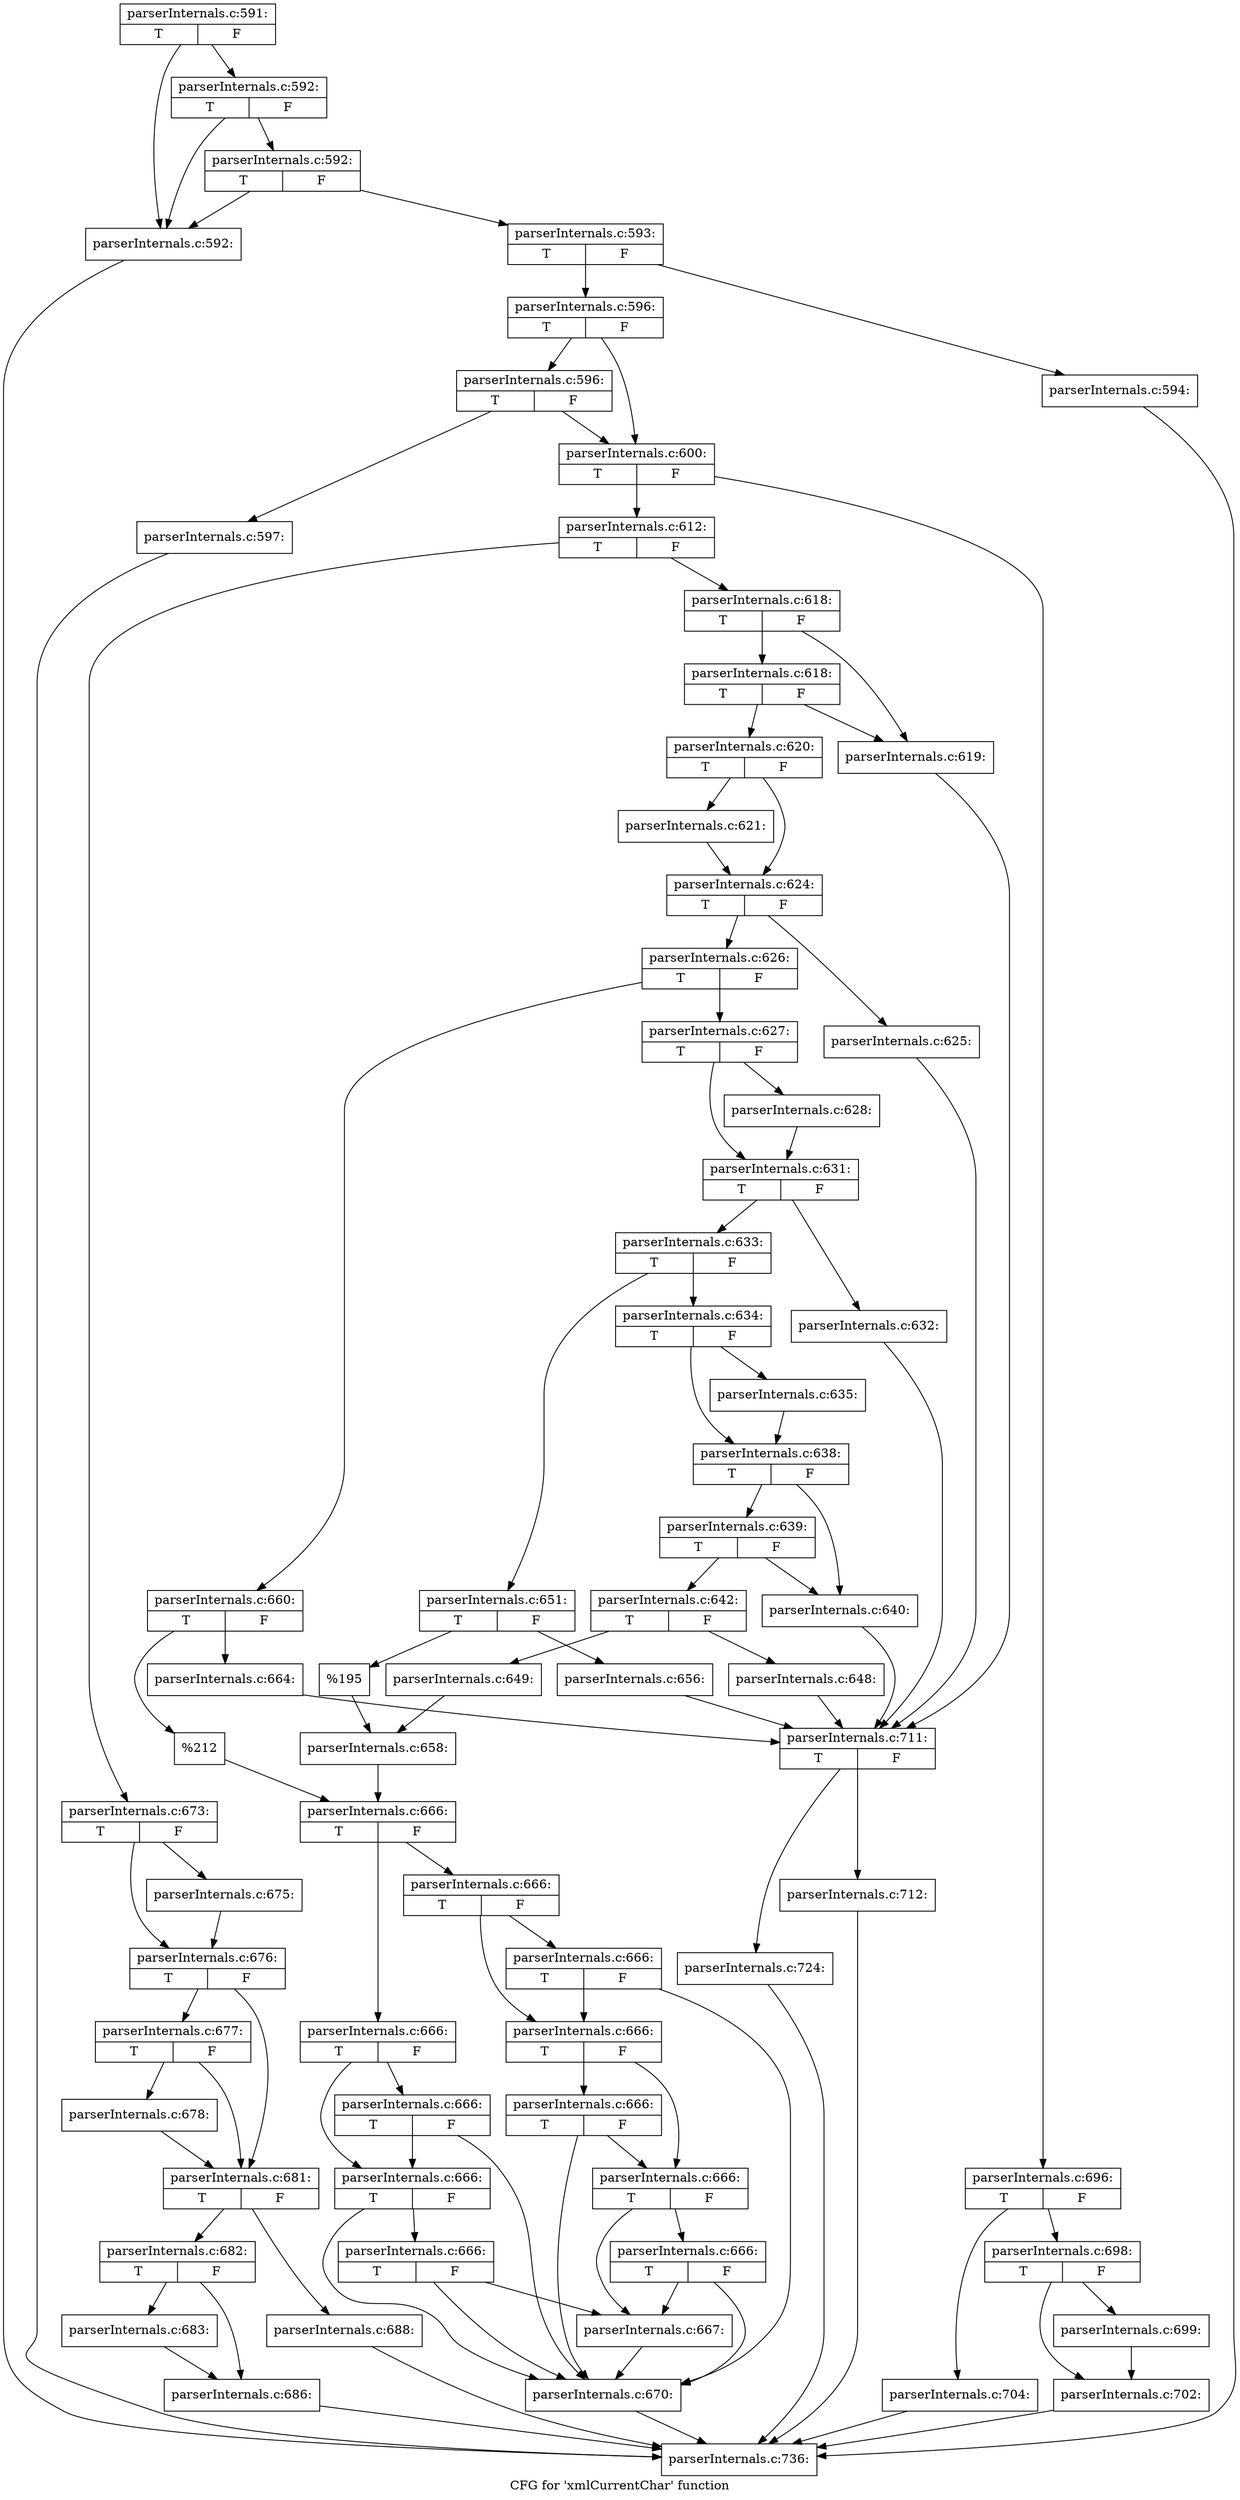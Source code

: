 digraph "CFG for 'xmlCurrentChar' function" {
	label="CFG for 'xmlCurrentChar' function";

	Node0x4e9cc60 [shape=record,label="{parserInternals.c:591:|{<s0>T|<s1>F}}"];
	Node0x4e9cc60 -> Node0x4ea2ba0;
	Node0x4e9cc60 -> Node0x4e9c830;
	Node0x4e9c830 [shape=record,label="{parserInternals.c:592:|{<s0>T|<s1>F}}"];
	Node0x4e9c830 -> Node0x4ea2ba0;
	Node0x4e9c830 -> Node0x4e9c7b0;
	Node0x4e9c7b0 [shape=record,label="{parserInternals.c:592:|{<s0>T|<s1>F}}"];
	Node0x4e9c7b0 -> Node0x4ea2ba0;
	Node0x4e9c7b0 -> Node0x4e9c760;
	Node0x4ea2ba0 [shape=record,label="{parserInternals.c:592:}"];
	Node0x4ea2ba0 -> Node0x4eb3940;
	Node0x4e9c760 [shape=record,label="{parserInternals.c:593:|{<s0>T|<s1>F}}"];
	Node0x4e9c760 -> Node0x4ec1a50;
	Node0x4e9c760 -> Node0x4ec1aa0;
	Node0x4ec1a50 [shape=record,label="{parserInternals.c:594:}"];
	Node0x4ec1a50 -> Node0x4eb3940;
	Node0x4ec1aa0 [shape=record,label="{parserInternals.c:596:|{<s0>T|<s1>F}}"];
	Node0x4ec1aa0 -> Node0x4ec2100;
	Node0x4ec1aa0 -> Node0x4ec20b0;
	Node0x4ec2100 [shape=record,label="{parserInternals.c:596:|{<s0>T|<s1>F}}"];
	Node0x4ec2100 -> Node0x4ec2060;
	Node0x4ec2100 -> Node0x4ec20b0;
	Node0x4ec2060 [shape=record,label="{parserInternals.c:597:}"];
	Node0x4ec2060 -> Node0x4eb3940;
	Node0x4ec20b0 [shape=record,label="{parserInternals.c:600:|{<s0>T|<s1>F}}"];
	Node0x4ec20b0 -> Node0x4ec3560;
	Node0x4ec20b0 -> Node0x4ec35b0;
	Node0x4ec3560 [shape=record,label="{parserInternals.c:612:|{<s0>T|<s1>F}}"];
	Node0x4ec3560 -> Node0x4ec4820;
	Node0x4ec3560 -> Node0x4ec48c0;
	Node0x4ec4820 [shape=record,label="{parserInternals.c:618:|{<s0>T|<s1>F}}"];
	Node0x4ec4820 -> Node0x4ec4d00;
	Node0x4ec4820 -> Node0x4ec4da0;
	Node0x4ec4da0 [shape=record,label="{parserInternals.c:618:|{<s0>T|<s1>F}}"];
	Node0x4ec4da0 -> Node0x4ec4d00;
	Node0x4ec4da0 -> Node0x4ec4d50;
	Node0x4ec4d00 [shape=record,label="{parserInternals.c:619:}"];
	Node0x4ec4d00 -> Node0x4ec53a0;
	Node0x4ec4d50 [shape=record,label="{parserInternals.c:620:|{<s0>T|<s1>F}}"];
	Node0x4ec4d50 -> Node0x4ec5e30;
	Node0x4ec4d50 -> Node0x4ec5e80;
	Node0x4ec5e30 [shape=record,label="{parserInternals.c:621:}"];
	Node0x4ec5e30 -> Node0x4ec5e80;
	Node0x4ec5e80 [shape=record,label="{parserInternals.c:624:|{<s0>T|<s1>F}}"];
	Node0x4ec5e80 -> Node0x4ec6ae0;
	Node0x4ec5e80 -> Node0x4ec6b30;
	Node0x4ec6ae0 [shape=record,label="{parserInternals.c:625:}"];
	Node0x4ec6ae0 -> Node0x4ec53a0;
	Node0x4ec6b30 [shape=record,label="{parserInternals.c:626:|{<s0>T|<s1>F}}"];
	Node0x4ec6b30 -> Node0x4ec7170;
	Node0x4ec6b30 -> Node0x4ec7210;
	Node0x4ec7170 [shape=record,label="{parserInternals.c:627:|{<s0>T|<s1>F}}"];
	Node0x4ec7170 -> Node0x4ec7740;
	Node0x4ec7170 -> Node0x4ec7790;
	Node0x4ec7740 [shape=record,label="{parserInternals.c:628:}"];
	Node0x4ec7740 -> Node0x4ec7790;
	Node0x4ec7790 [shape=record,label="{parserInternals.c:631:|{<s0>T|<s1>F}}"];
	Node0x4ec7790 -> Node0x4ec8390;
	Node0x4ec7790 -> Node0x4ec83e0;
	Node0x4ec8390 [shape=record,label="{parserInternals.c:632:}"];
	Node0x4ec8390 -> Node0x4ec53a0;
	Node0x4ec83e0 [shape=record,label="{parserInternals.c:633:|{<s0>T|<s1>F}}"];
	Node0x4ec83e0 -> Node0x4ec8a20;
	Node0x4ec83e0 -> Node0x4ec8ac0;
	Node0x4ec8a20 [shape=record,label="{parserInternals.c:634:|{<s0>T|<s1>F}}"];
	Node0x4ec8a20 -> Node0x4ec8ff0;
	Node0x4ec8a20 -> Node0x4ec9040;
	Node0x4ec8ff0 [shape=record,label="{parserInternals.c:635:}"];
	Node0x4ec8ff0 -> Node0x4ec9040;
	Node0x4ec9040 [shape=record,label="{parserInternals.c:638:|{<s0>T|<s1>F}}"];
	Node0x4ec9040 -> Node0x4ec9c40;
	Node0x4ec9040 -> Node0x4ec9ce0;
	Node0x4ec9ce0 [shape=record,label="{parserInternals.c:639:|{<s0>T|<s1>F}}"];
	Node0x4ec9ce0 -> Node0x4ec9c40;
	Node0x4ec9ce0 -> Node0x4ec9c90;
	Node0x4ec9c40 [shape=record,label="{parserInternals.c:640:}"];
	Node0x4ec9c40 -> Node0x4ec53a0;
	Node0x4ec9c90 [shape=record,label="{parserInternals.c:642:|{<s0>T|<s1>F}}"];
	Node0x4ec9c90 -> Node0x4ecbda0;
	Node0x4ec9c90 -> Node0x4ecbdf0;
	Node0x4ecbda0 [shape=record,label="{parserInternals.c:648:}"];
	Node0x4ecbda0 -> Node0x4ec53a0;
	Node0x4ecbdf0 [shape=record,label="{parserInternals.c:649:}"];
	Node0x4ecbdf0 -> Node0x4ec8a70;
	Node0x4ec8ac0 [shape=record,label="{parserInternals.c:651:|{<s0>T|<s1>F}}"];
	Node0x4ec8ac0 -> Node0x4ecd3c0;
	Node0x4ec8ac0 -> Node0x4ecd410;
	Node0x4ecd3c0 [shape=record,label="{parserInternals.c:656:}"];
	Node0x4ecd3c0 -> Node0x4ec53a0;
	Node0x4ecd410 [shape=record,label="{%195}"];
	Node0x4ecd410 -> Node0x4ec8a70;
	Node0x4ec8a70 [shape=record,label="{parserInternals.c:658:}"];
	Node0x4ec8a70 -> Node0x4ec71c0;
	Node0x4ec7210 [shape=record,label="{parserInternals.c:660:|{<s0>T|<s1>F}}"];
	Node0x4ec7210 -> Node0x4e9cd70;
	Node0x4ec7210 -> Node0x4e9cdc0;
	Node0x4e9cd70 [shape=record,label="{parserInternals.c:664:}"];
	Node0x4e9cd70 -> Node0x4ec53a0;
	Node0x4e9cdc0 [shape=record,label="{%212}"];
	Node0x4e9cdc0 -> Node0x4ec71c0;
	Node0x4ec71c0 [shape=record,label="{parserInternals.c:666:|{<s0>T|<s1>F}}"];
	Node0x4ec71c0 -> Node0x4ecef40;
	Node0x4ec71c0 -> Node0x4ecef90;
	Node0x4ecef40 [shape=record,label="{parserInternals.c:666:|{<s0>T|<s1>F}}"];
	Node0x4ecef40 -> Node0x4ecf280;
	Node0x4ecef40 -> Node0x4ecf230;
	Node0x4ecf280 [shape=record,label="{parserInternals.c:666:|{<s0>T|<s1>F}}"];
	Node0x4ecf280 -> Node0x4eceef0;
	Node0x4ecf280 -> Node0x4ecf230;
	Node0x4ecf230 [shape=record,label="{parserInternals.c:666:|{<s0>T|<s1>F}}"];
	Node0x4ecf230 -> Node0x4eceef0;
	Node0x4ecf230 -> Node0x4ecf1e0;
	Node0x4ecf1e0 [shape=record,label="{parserInternals.c:666:|{<s0>T|<s1>F}}"];
	Node0x4ecf1e0 -> Node0x4eceef0;
	Node0x4ecf1e0 -> Node0x4eceea0;
	Node0x4ecef90 [shape=record,label="{parserInternals.c:666:|{<s0>T|<s1>F}}"];
	Node0x4ecef90 -> Node0x4ecf970;
	Node0x4ecef90 -> Node0x4ecf920;
	Node0x4ecf970 [shape=record,label="{parserInternals.c:666:|{<s0>T|<s1>F}}"];
	Node0x4ecf970 -> Node0x4eceef0;
	Node0x4ecf970 -> Node0x4ecf920;
	Node0x4ecf920 [shape=record,label="{parserInternals.c:666:|{<s0>T|<s1>F}}"];
	Node0x4ecf920 -> Node0x4ecfca0;
	Node0x4ecf920 -> Node0x4ecf8d0;
	Node0x4ecfca0 [shape=record,label="{parserInternals.c:666:|{<s0>T|<s1>F}}"];
	Node0x4ecfca0 -> Node0x4eceef0;
	Node0x4ecfca0 -> Node0x4ecf8d0;
	Node0x4ecf8d0 [shape=record,label="{parserInternals.c:666:|{<s0>T|<s1>F}}"];
	Node0x4ecf8d0 -> Node0x4ecffd0;
	Node0x4ecf8d0 -> Node0x4eceea0;
	Node0x4ecffd0 [shape=record,label="{parserInternals.c:666:|{<s0>T|<s1>F}}"];
	Node0x4ecffd0 -> Node0x4eceef0;
	Node0x4ecffd0 -> Node0x4eceea0;
	Node0x4eceea0 [shape=record,label="{parserInternals.c:667:}"];
	Node0x4eceea0 -> Node0x4eceef0;
	Node0x4eceef0 [shape=record,label="{parserInternals.c:670:}"];
	Node0x4eceef0 -> Node0x4eb3940;
	Node0x4ec48c0 [shape=record,label="{parserInternals.c:673:|{<s0>T|<s1>F}}"];
	Node0x4ec48c0 -> Node0x4ed0ba0;
	Node0x4ec48c0 -> Node0x4ed0bf0;
	Node0x4ed0ba0 [shape=record,label="{parserInternals.c:675:}"];
	Node0x4ed0ba0 -> Node0x4ed0bf0;
	Node0x4ed0bf0 [shape=record,label="{parserInternals.c:676:|{<s0>T|<s1>F}}"];
	Node0x4ed0bf0 -> Node0x4ed1620;
	Node0x4ed0bf0 -> Node0x4ed15d0;
	Node0x4ed1620 [shape=record,label="{parserInternals.c:677:|{<s0>T|<s1>F}}"];
	Node0x4ed1620 -> Node0x4ed1580;
	Node0x4ed1620 -> Node0x4ed15d0;
	Node0x4ed1580 [shape=record,label="{parserInternals.c:678:}"];
	Node0x4ed1580 -> Node0x4ed15d0;
	Node0x4ed15d0 [shape=record,label="{parserInternals.c:681:|{<s0>T|<s1>F}}"];
	Node0x4ed15d0 -> Node0x4ed28e0;
	Node0x4ed15d0 -> Node0x4ed2930;
	Node0x4ed28e0 [shape=record,label="{parserInternals.c:682:|{<s0>T|<s1>F}}"];
	Node0x4ed28e0 -> Node0x4ed3040;
	Node0x4ed28e0 -> Node0x4ed3090;
	Node0x4ed3040 [shape=record,label="{parserInternals.c:683:}"];
	Node0x4ed3040 -> Node0x4ed3090;
	Node0x4ed3090 [shape=record,label="{parserInternals.c:686:}"];
	Node0x4ed3090 -> Node0x4eb3940;
	Node0x4ed2930 [shape=record,label="{parserInternals.c:688:}"];
	Node0x4ed2930 -> Node0x4eb3940;
	Node0x4ec35b0 [shape=record,label="{parserInternals.c:696:|{<s0>T|<s1>F}}"];
	Node0x4ec35b0 -> Node0x4ea72a0;
	Node0x4ec35b0 -> Node0x4ea72f0;
	Node0x4ea72a0 [shape=record,label="{parserInternals.c:698:|{<s0>T|<s1>F}}"];
	Node0x4ea72a0 -> Node0x4ea7a00;
	Node0x4ea72a0 -> Node0x4ea7a50;
	Node0x4ea7a00 [shape=record,label="{parserInternals.c:699:}"];
	Node0x4ea7a00 -> Node0x4ea7a50;
	Node0x4ea7a50 [shape=record,label="{parserInternals.c:702:}"];
	Node0x4ea7a50 -> Node0x4eb3940;
	Node0x4ea72f0 [shape=record,label="{parserInternals.c:704:}"];
	Node0x4ea72f0 -> Node0x4eb3940;
	Node0x4ec53a0 [shape=record,label="{parserInternals.c:711:|{<s0>T|<s1>F}}"];
	Node0x4ec53a0 -> Node0x4ea9090;
	Node0x4ec53a0 -> Node0x4ea90e0;
	Node0x4ea9090 [shape=record,label="{parserInternals.c:712:}"];
	Node0x4ea9090 -> Node0x4eb3940;
	Node0x4ea90e0 [shape=record,label="{parserInternals.c:724:}"];
	Node0x4ea90e0 -> Node0x4eb3940;
	Node0x4eb3940 [shape=record,label="{parserInternals.c:736:}"];
}
